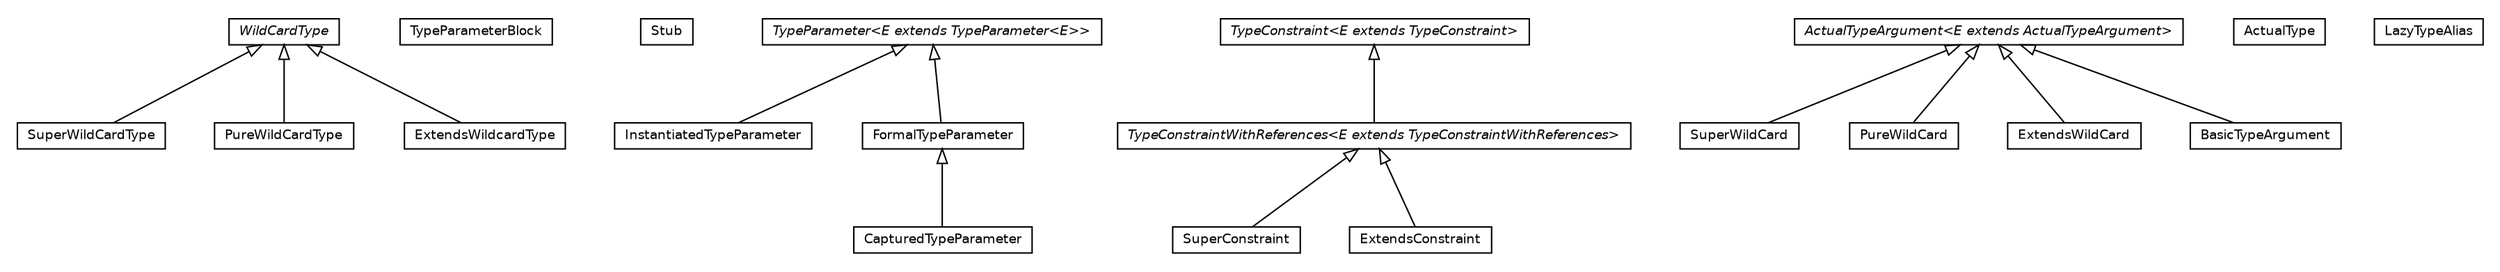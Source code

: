 #!/usr/local/bin/dot
#
# Class diagram 
# Generated by UMLGraph version 5.2 (http://www.umlgraph.org/)
#

digraph G {
	edge [fontname="Helvetica",fontsize=10,labelfontname="Helvetica",labelfontsize=10];
	node [fontname="Helvetica",fontsize=10,shape=plaintext];
	nodesep=0.25;
	ranksep=0.5;
	// chameleon.core.type.generics.WildCardType
	c3641 [label=<<table title="chameleon.core.type.generics.WildCardType" border="0" cellborder="1" cellspacing="0" cellpadding="2" port="p" href="./WildCardType.html">
		<tr><td><table border="0" cellspacing="0" cellpadding="1">
<tr><td align="center" balign="center"><font face="Helvetica-Oblique"> WildCardType </font></td></tr>
		</table></td></tr>
		</table>>, fontname="Helvetica", fontcolor="black", fontsize=9.0];
	// chameleon.core.type.generics.TypeParameterBlock
	c3642 [label=<<table title="chameleon.core.type.generics.TypeParameterBlock" border="0" cellborder="1" cellspacing="0" cellpadding="2" port="p" href="./TypeParameterBlock.html">
		<tr><td><table border="0" cellspacing="0" cellpadding="1">
<tr><td align="center" balign="center"> TypeParameterBlock </td></tr>
		</table></td></tr>
		</table>>, fontname="Helvetica", fontcolor="black", fontsize=9.0];
	// chameleon.core.type.generics.TypeParameterBlock.Stub
	c3643 [label=<<table title="chameleon.core.type.generics.TypeParameterBlock.Stub" border="0" cellborder="1" cellspacing="0" cellpadding="2" port="p" href="./TypeParameterBlock.Stub.html">
		<tr><td><table border="0" cellspacing="0" cellpadding="1">
<tr><td align="center" balign="center"> Stub </td></tr>
		</table></td></tr>
		</table>>, fontname="Helvetica", fontcolor="black", fontsize=9.0];
	// chameleon.core.type.generics.TypeParameter<E extends chameleon.core.type.generics.TypeParameter<E>>
	c3644 [label=<<table title="chameleon.core.type.generics.TypeParameter" border="0" cellborder="1" cellspacing="0" cellpadding="2" port="p" href="./TypeParameter.html">
		<tr><td><table border="0" cellspacing="0" cellpadding="1">
<tr><td align="center" balign="center"><font face="Helvetica-Oblique"> TypeParameter&lt;E extends TypeParameter&lt;E&gt;&gt; </font></td></tr>
		</table></td></tr>
		</table>>, fontname="Helvetica", fontcolor="black", fontsize=9.0];
	// chameleon.core.type.generics.TypeConstraintWithReferences<E extends chameleon.core.type.generics.TypeConstraintWithReferences>
	c3645 [label=<<table title="chameleon.core.type.generics.TypeConstraintWithReferences" border="0" cellborder="1" cellspacing="0" cellpadding="2" port="p" href="./TypeConstraintWithReferences.html">
		<tr><td><table border="0" cellspacing="0" cellpadding="1">
<tr><td align="center" balign="center"><font face="Helvetica-Oblique"> TypeConstraintWithReferences&lt;E extends TypeConstraintWithReferences&gt; </font></td></tr>
		</table></td></tr>
		</table>>, fontname="Helvetica", fontcolor="black", fontsize=9.0];
	// chameleon.core.type.generics.TypeConstraint<E extends chameleon.core.type.generics.TypeConstraint>
	c3646 [label=<<table title="chameleon.core.type.generics.TypeConstraint" border="0" cellborder="1" cellspacing="0" cellpadding="2" port="p" href="./TypeConstraint.html">
		<tr><td><table border="0" cellspacing="0" cellpadding="1">
<tr><td align="center" balign="center"><font face="Helvetica-Oblique"> TypeConstraint&lt;E extends TypeConstraint&gt; </font></td></tr>
		</table></td></tr>
		</table>>, fontname="Helvetica", fontcolor="black", fontsize=9.0];
	// chameleon.core.type.generics.SuperWildCardType
	c3647 [label=<<table title="chameleon.core.type.generics.SuperWildCardType" border="0" cellborder="1" cellspacing="0" cellpadding="2" port="p" href="./SuperWildCardType.html">
		<tr><td><table border="0" cellspacing="0" cellpadding="1">
<tr><td align="center" balign="center"> SuperWildCardType </td></tr>
		</table></td></tr>
		</table>>, fontname="Helvetica", fontcolor="black", fontsize=9.0];
	// chameleon.core.type.generics.SuperWildCard
	c3648 [label=<<table title="chameleon.core.type.generics.SuperWildCard" border="0" cellborder="1" cellspacing="0" cellpadding="2" port="p" href="./SuperWildCard.html">
		<tr><td><table border="0" cellspacing="0" cellpadding="1">
<tr><td align="center" balign="center"> SuperWildCard </td></tr>
		</table></td></tr>
		</table>>, fontname="Helvetica", fontcolor="black", fontsize=9.0];
	// chameleon.core.type.generics.SuperConstraint
	c3649 [label=<<table title="chameleon.core.type.generics.SuperConstraint" border="0" cellborder="1" cellspacing="0" cellpadding="2" port="p" href="./SuperConstraint.html">
		<tr><td><table border="0" cellspacing="0" cellpadding="1">
<tr><td align="center" balign="center"> SuperConstraint </td></tr>
		</table></td></tr>
		</table>>, fontname="Helvetica", fontcolor="black", fontsize=9.0];
	// chameleon.core.type.generics.PureWildCardType
	c3650 [label=<<table title="chameleon.core.type.generics.PureWildCardType" border="0" cellborder="1" cellspacing="0" cellpadding="2" port="p" href="./PureWildCardType.html">
		<tr><td><table border="0" cellspacing="0" cellpadding="1">
<tr><td align="center" balign="center"> PureWildCardType </td></tr>
		</table></td></tr>
		</table>>, fontname="Helvetica", fontcolor="black", fontsize=9.0];
	// chameleon.core.type.generics.PureWildCard
	c3651 [label=<<table title="chameleon.core.type.generics.PureWildCard" border="0" cellborder="1" cellspacing="0" cellpadding="2" port="p" href="./PureWildCard.html">
		<tr><td><table border="0" cellspacing="0" cellpadding="1">
<tr><td align="center" balign="center"> PureWildCard </td></tr>
		</table></td></tr>
		</table>>, fontname="Helvetica", fontcolor="black", fontsize=9.0];
	// chameleon.core.type.generics.InstantiatedTypeParameter
	c3652 [label=<<table title="chameleon.core.type.generics.InstantiatedTypeParameter" border="0" cellborder="1" cellspacing="0" cellpadding="2" port="p" href="./InstantiatedTypeParameter.html">
		<tr><td><table border="0" cellspacing="0" cellpadding="1">
<tr><td align="center" balign="center"> InstantiatedTypeParameter </td></tr>
		</table></td></tr>
		</table>>, fontname="Helvetica", fontcolor="black", fontsize=9.0];
	// chameleon.core.type.generics.InstantiatedTypeParameter.ActualType
	c3653 [label=<<table title="chameleon.core.type.generics.InstantiatedTypeParameter.ActualType" border="0" cellborder="1" cellspacing="0" cellpadding="2" port="p" href="./InstantiatedTypeParameter.ActualType.html">
		<tr><td><table border="0" cellspacing="0" cellpadding="1">
<tr><td align="center" balign="center"> ActualType </td></tr>
		</table></td></tr>
		</table>>, fontname="Helvetica", fontcolor="black", fontsize=9.0];
	// chameleon.core.type.generics.FormalTypeParameter
	c3654 [label=<<table title="chameleon.core.type.generics.FormalTypeParameter" border="0" cellborder="1" cellspacing="0" cellpadding="2" port="p" href="./FormalTypeParameter.html">
		<tr><td><table border="0" cellspacing="0" cellpadding="1">
<tr><td align="center" balign="center"> FormalTypeParameter </td></tr>
		</table></td></tr>
		</table>>, fontname="Helvetica", fontcolor="black", fontsize=9.0];
	// chameleon.core.type.generics.FormalTypeParameter.LazyTypeAlias
	c3655 [label=<<table title="chameleon.core.type.generics.FormalTypeParameter.LazyTypeAlias" border="0" cellborder="1" cellspacing="0" cellpadding="2" port="p" href="./FormalTypeParameter.LazyTypeAlias.html">
		<tr><td><table border="0" cellspacing="0" cellpadding="1">
<tr><td align="center" balign="center"> LazyTypeAlias </td></tr>
		</table></td></tr>
		</table>>, fontname="Helvetica", fontcolor="black", fontsize=9.0];
	// chameleon.core.type.generics.ExtendsWildcardType
	c3656 [label=<<table title="chameleon.core.type.generics.ExtendsWildcardType" border="0" cellborder="1" cellspacing="0" cellpadding="2" port="p" href="./ExtendsWildcardType.html">
		<tr><td><table border="0" cellspacing="0" cellpadding="1">
<tr><td align="center" balign="center"> ExtendsWildcardType </td></tr>
		</table></td></tr>
		</table>>, fontname="Helvetica", fontcolor="black", fontsize=9.0];
	// chameleon.core.type.generics.ExtendsWildCard
	c3657 [label=<<table title="chameleon.core.type.generics.ExtendsWildCard" border="0" cellborder="1" cellspacing="0" cellpadding="2" port="p" href="./ExtendsWildCard.html">
		<tr><td><table border="0" cellspacing="0" cellpadding="1">
<tr><td align="center" balign="center"> ExtendsWildCard </td></tr>
		</table></td></tr>
		</table>>, fontname="Helvetica", fontcolor="black", fontsize=9.0];
	// chameleon.core.type.generics.ExtendsConstraint
	c3658 [label=<<table title="chameleon.core.type.generics.ExtendsConstraint" border="0" cellborder="1" cellspacing="0" cellpadding="2" port="p" href="./ExtendsConstraint.html">
		<tr><td><table border="0" cellspacing="0" cellpadding="1">
<tr><td align="center" balign="center"> ExtendsConstraint </td></tr>
		</table></td></tr>
		</table>>, fontname="Helvetica", fontcolor="black", fontsize=9.0];
	// chameleon.core.type.generics.CapturedTypeParameter
	c3659 [label=<<table title="chameleon.core.type.generics.CapturedTypeParameter" border="0" cellborder="1" cellspacing="0" cellpadding="2" port="p" href="./CapturedTypeParameter.html">
		<tr><td><table border="0" cellspacing="0" cellpadding="1">
<tr><td align="center" balign="center"> CapturedTypeParameter </td></tr>
		</table></td></tr>
		</table>>, fontname="Helvetica", fontcolor="black", fontsize=9.0];
	// chameleon.core.type.generics.BasicTypeArgument
	c3660 [label=<<table title="chameleon.core.type.generics.BasicTypeArgument" border="0" cellborder="1" cellspacing="0" cellpadding="2" port="p" href="./BasicTypeArgument.html">
		<tr><td><table border="0" cellspacing="0" cellpadding="1">
<tr><td align="center" balign="center"> BasicTypeArgument </td></tr>
		</table></td></tr>
		</table>>, fontname="Helvetica", fontcolor="black", fontsize=9.0];
	// chameleon.core.type.generics.ActualTypeArgument<E extends chameleon.core.type.generics.ActualTypeArgument>
	c3661 [label=<<table title="chameleon.core.type.generics.ActualTypeArgument" border="0" cellborder="1" cellspacing="0" cellpadding="2" port="p" href="./ActualTypeArgument.html">
		<tr><td><table border="0" cellspacing="0" cellpadding="1">
<tr><td align="center" balign="center"><font face="Helvetica-Oblique"> ActualTypeArgument&lt;E extends ActualTypeArgument&gt; </font></td></tr>
		</table></td></tr>
		</table>>, fontname="Helvetica", fontcolor="black", fontsize=9.0];
	//chameleon.core.type.generics.TypeConstraintWithReferences<E extends chameleon.core.type.generics.TypeConstraintWithReferences> extends chameleon.core.type.generics.TypeConstraint<E>
	c3646:p -> c3645:p [dir=back,arrowtail=empty];
	//chameleon.core.type.generics.SuperWildCardType extends chameleon.core.type.generics.WildCardType
	c3641:p -> c3647:p [dir=back,arrowtail=empty];
	//chameleon.core.type.generics.SuperWildCard extends chameleon.core.type.generics.ActualTypeArgument<chameleon.core.type.generics.SuperWildCard>
	c3661:p -> c3648:p [dir=back,arrowtail=empty];
	//chameleon.core.type.generics.SuperConstraint extends chameleon.core.type.generics.TypeConstraintWithReferences<chameleon.core.type.generics.SuperConstraint>
	c3645:p -> c3649:p [dir=back,arrowtail=empty];
	//chameleon.core.type.generics.PureWildCardType extends chameleon.core.type.generics.WildCardType
	c3641:p -> c3650:p [dir=back,arrowtail=empty];
	//chameleon.core.type.generics.PureWildCard extends chameleon.core.type.generics.ActualTypeArgument<chameleon.core.type.generics.PureWildCard>
	c3661:p -> c3651:p [dir=back,arrowtail=empty];
	//chameleon.core.type.generics.InstantiatedTypeParameter extends chameleon.core.type.generics.TypeParameter<chameleon.core.type.generics.InstantiatedTypeParameter>
	c3644:p -> c3652:p [dir=back,arrowtail=empty];
	//chameleon.core.type.generics.FormalTypeParameter extends chameleon.core.type.generics.TypeParameter<chameleon.core.type.generics.FormalTypeParameter>
	c3644:p -> c3654:p [dir=back,arrowtail=empty];
	//chameleon.core.type.generics.ExtendsWildcardType extends chameleon.core.type.generics.WildCardType
	c3641:p -> c3656:p [dir=back,arrowtail=empty];
	//chameleon.core.type.generics.ExtendsWildCard extends chameleon.core.type.generics.ActualTypeArgument<chameleon.core.type.generics.ExtendsWildCard>
	c3661:p -> c3657:p [dir=back,arrowtail=empty];
	//chameleon.core.type.generics.ExtendsConstraint extends chameleon.core.type.generics.TypeConstraintWithReferences<chameleon.core.type.generics.ExtendsConstraint>
	c3645:p -> c3658:p [dir=back,arrowtail=empty];
	//chameleon.core.type.generics.CapturedTypeParameter extends chameleon.core.type.generics.FormalTypeParameter
	c3654:p -> c3659:p [dir=back,arrowtail=empty];
	//chameleon.core.type.generics.BasicTypeArgument extends chameleon.core.type.generics.ActualTypeArgument<chameleon.core.type.generics.BasicTypeArgument>
	c3661:p -> c3660:p [dir=back,arrowtail=empty];
}

